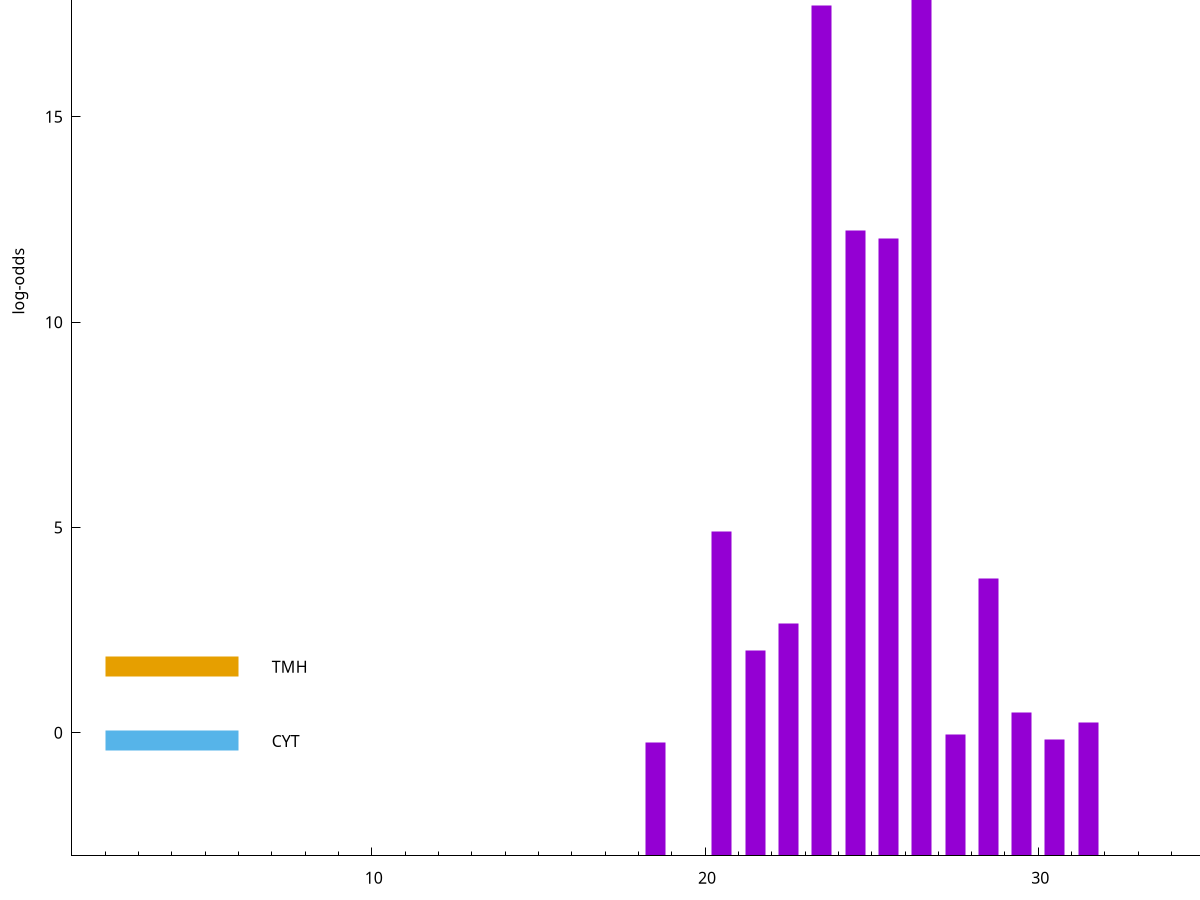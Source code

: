 set title "LipoP predictions for SRR4017925.gff"
set size 2., 1.4
set xrange [1:70] 
set mxtics 10
set yrange [-3:25]
set y2range [0:28]
set ylabel "log-odds"
set term postscript eps color solid "Helvetica" 30
set output "SRR4017925.gff51.eps"
set arrow from 2,19.3951 to 6,19.3951 nohead lt 1 lw 20
set label "SpI" at 7,19.3951
set arrow from 2,1.60808 to 6,1.60808 nohead lt 4 lw 20
set label "TMH" at 7,1.60808
set arrow from 2,-0.200913 to 6,-0.200913 nohead lt 3 lw 20
set label "CYT" at 7,-0.200913
set arrow from 2,19.3951 to 6,19.3951 nohead lt 1 lw 20
set label "SpI" at 7,19.3951
# NOTE: The scores below are the log-odds scores with the threshold
# NOTE: subtracted (a hack to make gnuplot make the histogram all
# NOTE: look nice).
plot "-" axes x1y2 title "" with impulses lt 1 lw 20
26.500000 21.829200
23.500000 20.711000
24.500000 15.244000
25.500000 15.040100
20.500000 7.906230
28.500000 6.751840
22.500000 5.657990
21.500000 5.007650
29.500000 3.491327
31.500000 3.248282
27.500000 2.962238
30.500000 2.823569
18.500000 2.766978
e
exit
